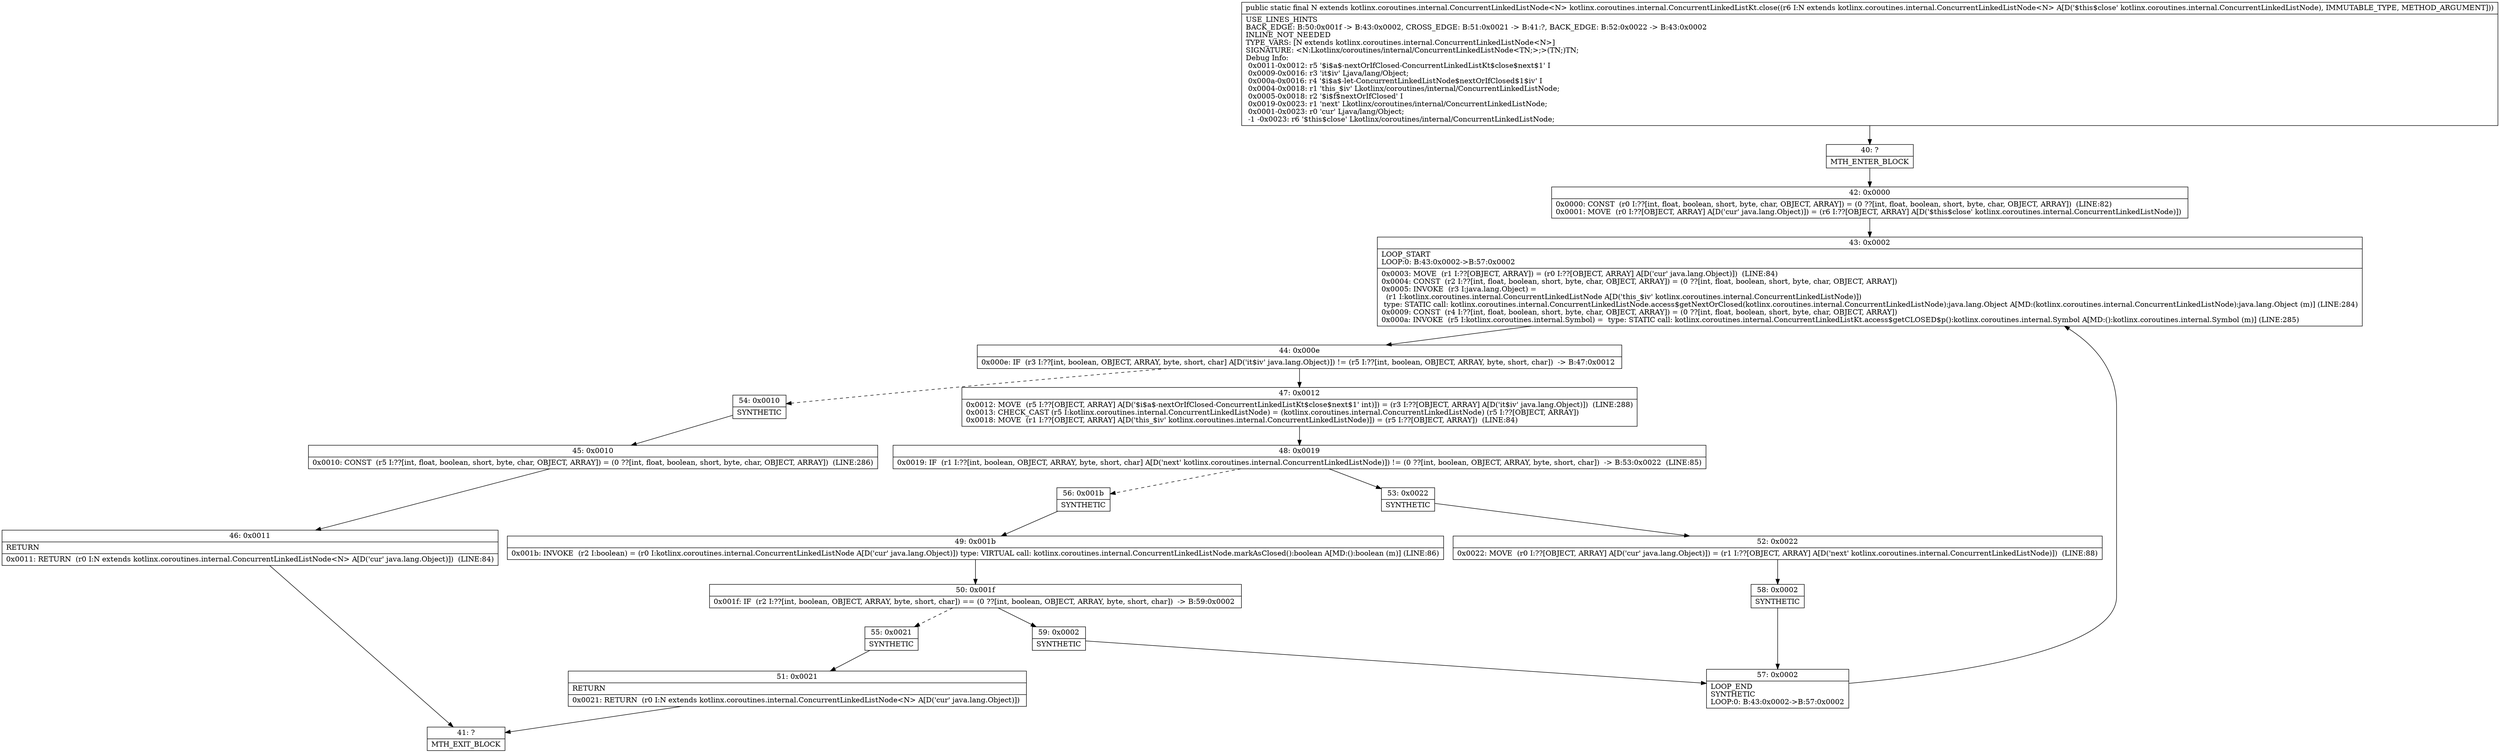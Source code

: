 digraph "CFG forkotlinx.coroutines.internal.ConcurrentLinkedListKt.close(Lkotlinx\/coroutines\/internal\/ConcurrentLinkedListNode;)Lkotlinx\/coroutines\/internal\/ConcurrentLinkedListNode;" {
Node_40 [shape=record,label="{40\:\ ?|MTH_ENTER_BLOCK\l}"];
Node_42 [shape=record,label="{42\:\ 0x0000|0x0000: CONST  (r0 I:??[int, float, boolean, short, byte, char, OBJECT, ARRAY]) = (0 ??[int, float, boolean, short, byte, char, OBJECT, ARRAY])  (LINE:82)\l0x0001: MOVE  (r0 I:??[OBJECT, ARRAY] A[D('cur' java.lang.Object)]) = (r6 I:??[OBJECT, ARRAY] A[D('$this$close' kotlinx.coroutines.internal.ConcurrentLinkedListNode)]) \l}"];
Node_43 [shape=record,label="{43\:\ 0x0002|LOOP_START\lLOOP:0: B:43:0x0002\-\>B:57:0x0002\l|0x0003: MOVE  (r1 I:??[OBJECT, ARRAY]) = (r0 I:??[OBJECT, ARRAY] A[D('cur' java.lang.Object)])  (LINE:84)\l0x0004: CONST  (r2 I:??[int, float, boolean, short, byte, char, OBJECT, ARRAY]) = (0 ??[int, float, boolean, short, byte, char, OBJECT, ARRAY]) \l0x0005: INVOKE  (r3 I:java.lang.Object) = \l  (r1 I:kotlinx.coroutines.internal.ConcurrentLinkedListNode A[D('this_$iv' kotlinx.coroutines.internal.ConcurrentLinkedListNode)])\l type: STATIC call: kotlinx.coroutines.internal.ConcurrentLinkedListNode.access$getNextOrClosed(kotlinx.coroutines.internal.ConcurrentLinkedListNode):java.lang.Object A[MD:(kotlinx.coroutines.internal.ConcurrentLinkedListNode):java.lang.Object (m)] (LINE:284)\l0x0009: CONST  (r4 I:??[int, float, boolean, short, byte, char, OBJECT, ARRAY]) = (0 ??[int, float, boolean, short, byte, char, OBJECT, ARRAY]) \l0x000a: INVOKE  (r5 I:kotlinx.coroutines.internal.Symbol) =  type: STATIC call: kotlinx.coroutines.internal.ConcurrentLinkedListKt.access$getCLOSED$p():kotlinx.coroutines.internal.Symbol A[MD:():kotlinx.coroutines.internal.Symbol (m)] (LINE:285)\l}"];
Node_44 [shape=record,label="{44\:\ 0x000e|0x000e: IF  (r3 I:??[int, boolean, OBJECT, ARRAY, byte, short, char] A[D('it$iv' java.lang.Object)]) != (r5 I:??[int, boolean, OBJECT, ARRAY, byte, short, char])  \-\> B:47:0x0012 \l}"];
Node_47 [shape=record,label="{47\:\ 0x0012|0x0012: MOVE  (r5 I:??[OBJECT, ARRAY] A[D('$i$a$\-nextOrIfClosed\-ConcurrentLinkedListKt$close$next$1' int)]) = (r3 I:??[OBJECT, ARRAY] A[D('it$iv' java.lang.Object)])  (LINE:288)\l0x0013: CHECK_CAST (r5 I:kotlinx.coroutines.internal.ConcurrentLinkedListNode) = (kotlinx.coroutines.internal.ConcurrentLinkedListNode) (r5 I:??[OBJECT, ARRAY]) \l0x0018: MOVE  (r1 I:??[OBJECT, ARRAY] A[D('this_$iv' kotlinx.coroutines.internal.ConcurrentLinkedListNode)]) = (r5 I:??[OBJECT, ARRAY])  (LINE:84)\l}"];
Node_48 [shape=record,label="{48\:\ 0x0019|0x0019: IF  (r1 I:??[int, boolean, OBJECT, ARRAY, byte, short, char] A[D('next' kotlinx.coroutines.internal.ConcurrentLinkedListNode)]) != (0 ??[int, boolean, OBJECT, ARRAY, byte, short, char])  \-\> B:53:0x0022  (LINE:85)\l}"];
Node_53 [shape=record,label="{53\:\ 0x0022|SYNTHETIC\l}"];
Node_52 [shape=record,label="{52\:\ 0x0022|0x0022: MOVE  (r0 I:??[OBJECT, ARRAY] A[D('cur' java.lang.Object)]) = (r1 I:??[OBJECT, ARRAY] A[D('next' kotlinx.coroutines.internal.ConcurrentLinkedListNode)])  (LINE:88)\l}"];
Node_58 [shape=record,label="{58\:\ 0x0002|SYNTHETIC\l}"];
Node_57 [shape=record,label="{57\:\ 0x0002|LOOP_END\lSYNTHETIC\lLOOP:0: B:43:0x0002\-\>B:57:0x0002\l}"];
Node_56 [shape=record,label="{56\:\ 0x001b|SYNTHETIC\l}"];
Node_49 [shape=record,label="{49\:\ 0x001b|0x001b: INVOKE  (r2 I:boolean) = (r0 I:kotlinx.coroutines.internal.ConcurrentLinkedListNode A[D('cur' java.lang.Object)]) type: VIRTUAL call: kotlinx.coroutines.internal.ConcurrentLinkedListNode.markAsClosed():boolean A[MD:():boolean (m)] (LINE:86)\l}"];
Node_50 [shape=record,label="{50\:\ 0x001f|0x001f: IF  (r2 I:??[int, boolean, OBJECT, ARRAY, byte, short, char]) == (0 ??[int, boolean, OBJECT, ARRAY, byte, short, char])  \-\> B:59:0x0002 \l}"];
Node_55 [shape=record,label="{55\:\ 0x0021|SYNTHETIC\l}"];
Node_51 [shape=record,label="{51\:\ 0x0021|RETURN\l|0x0021: RETURN  (r0 I:N extends kotlinx.coroutines.internal.ConcurrentLinkedListNode\<N\> A[D('cur' java.lang.Object)]) \l}"];
Node_41 [shape=record,label="{41\:\ ?|MTH_EXIT_BLOCK\l}"];
Node_59 [shape=record,label="{59\:\ 0x0002|SYNTHETIC\l}"];
Node_54 [shape=record,label="{54\:\ 0x0010|SYNTHETIC\l}"];
Node_45 [shape=record,label="{45\:\ 0x0010|0x0010: CONST  (r5 I:??[int, float, boolean, short, byte, char, OBJECT, ARRAY]) = (0 ??[int, float, boolean, short, byte, char, OBJECT, ARRAY])  (LINE:286)\l}"];
Node_46 [shape=record,label="{46\:\ 0x0011|RETURN\l|0x0011: RETURN  (r0 I:N extends kotlinx.coroutines.internal.ConcurrentLinkedListNode\<N\> A[D('cur' java.lang.Object)])  (LINE:84)\l}"];
MethodNode[shape=record,label="{public static final N extends kotlinx.coroutines.internal.ConcurrentLinkedListNode\<N\> kotlinx.coroutines.internal.ConcurrentLinkedListKt.close((r6 I:N extends kotlinx.coroutines.internal.ConcurrentLinkedListNode\<N\> A[D('$this$close' kotlinx.coroutines.internal.ConcurrentLinkedListNode), IMMUTABLE_TYPE, METHOD_ARGUMENT]))  | USE_LINES_HINTS\lBACK_EDGE: B:50:0x001f \-\> B:43:0x0002, CROSS_EDGE: B:51:0x0021 \-\> B:41:?, BACK_EDGE: B:52:0x0022 \-\> B:43:0x0002\lINLINE_NOT_NEEDED\lTYPE_VARS: [N extends kotlinx.coroutines.internal.ConcurrentLinkedListNode\<N\>]\lSIGNATURE: \<N:Lkotlinx\/coroutines\/internal\/ConcurrentLinkedListNode\<TN;\>;\>(TN;)TN;\lDebug Info:\l  0x0011\-0x0012: r5 '$i$a$\-nextOrIfClosed\-ConcurrentLinkedListKt$close$next$1' I\l  0x0009\-0x0016: r3 'it$iv' Ljava\/lang\/Object;\l  0x000a\-0x0016: r4 '$i$a$\-let\-ConcurrentLinkedListNode$nextOrIfClosed$1$iv' I\l  0x0004\-0x0018: r1 'this_$iv' Lkotlinx\/coroutines\/internal\/ConcurrentLinkedListNode;\l  0x0005\-0x0018: r2 '$i$f$nextOrIfClosed' I\l  0x0019\-0x0023: r1 'next' Lkotlinx\/coroutines\/internal\/ConcurrentLinkedListNode;\l  0x0001\-0x0023: r0 'cur' Ljava\/lang\/Object;\l  \-1 \-0x0023: r6 '$this$close' Lkotlinx\/coroutines\/internal\/ConcurrentLinkedListNode;\l}"];
MethodNode -> Node_40;Node_40 -> Node_42;
Node_42 -> Node_43;
Node_43 -> Node_44;
Node_44 -> Node_47;
Node_44 -> Node_54[style=dashed];
Node_47 -> Node_48;
Node_48 -> Node_53;
Node_48 -> Node_56[style=dashed];
Node_53 -> Node_52;
Node_52 -> Node_58;
Node_58 -> Node_57;
Node_57 -> Node_43;
Node_56 -> Node_49;
Node_49 -> Node_50;
Node_50 -> Node_55[style=dashed];
Node_50 -> Node_59;
Node_55 -> Node_51;
Node_51 -> Node_41;
Node_59 -> Node_57;
Node_54 -> Node_45;
Node_45 -> Node_46;
Node_46 -> Node_41;
}

